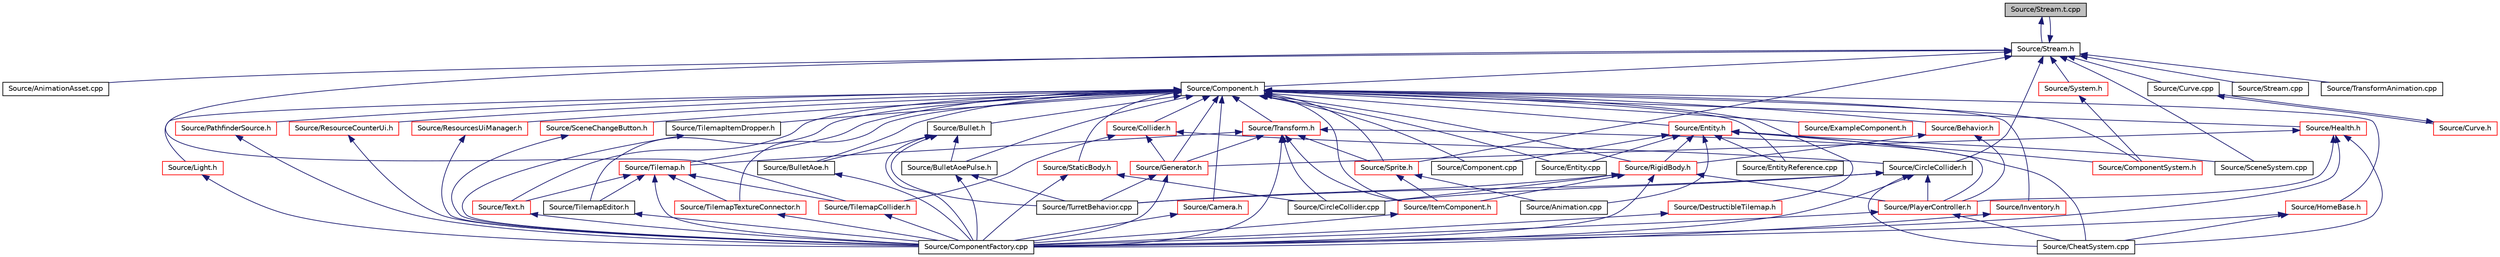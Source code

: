 digraph "Source/Stream.t.cpp"
{
 // LATEX_PDF_SIZE
  edge [fontname="Helvetica",fontsize="10",labelfontname="Helvetica",labelfontsize="10"];
  node [fontname="Helvetica",fontsize="10",shape=record];
  Node1 [label="Source/Stream.t.cpp",height=0.2,width=0.4,color="black", fillcolor="grey75", style="filled", fontcolor="black",tooltip="JSON File reading/writing."];
  Node1 -> Node2 [dir="back",color="midnightblue",fontsize="10",style="solid"];
  Node2 [label="Source/Stream.h",height=0.2,width=0.4,color="black", fillcolor="white", style="filled",URL="$Stream_8h.html",tooltip="JSON File reading/writing."];
  Node2 -> Node3 [dir="back",color="midnightblue",fontsize="10",style="solid"];
  Node3 [label="Source/AnimationAsset.cpp",height=0.2,width=0.4,color="black", fillcolor="white", style="filled",URL="$AnimationAsset_8cpp.html",tooltip="Asset that contains information about a spritesheet animation."];
  Node2 -> Node4 [dir="back",color="midnightblue",fontsize="10",style="solid"];
  Node4 [label="Source/CircleCollider.h",height=0.2,width=0.4,color="black", fillcolor="white", style="filled",URL="$CircleCollider_8h.html",tooltip="Circle-shaped collider."];
  Node4 -> Node5 [dir="back",color="midnightblue",fontsize="10",style="solid"];
  Node5 [label="Source/CheatSystem.cpp",height=0.2,width=0.4,color="black", fillcolor="white", style="filled",URL="$CheatSystem_8cpp.html",tooltip="CheatSystem Class definition."];
  Node4 -> Node6 [dir="back",color="midnightblue",fontsize="10",style="solid"];
  Node6 [label="Source/CircleCollider.cpp",height=0.2,width=0.4,color="black", fillcolor="white", style="filled",URL="$CircleCollider_8cpp.html",tooltip="Circle-shaped collider."];
  Node4 -> Node7 [dir="back",color="midnightblue",fontsize="10",style="solid"];
  Node7 [label="Source/ComponentFactory.cpp",height=0.2,width=0.4,color="black", fillcolor="white", style="filled",URL="$ComponentFactory_8cpp.html",tooltip="Definitions for the component factory class."];
  Node4 -> Node8 [dir="back",color="midnightblue",fontsize="10",style="solid"];
  Node8 [label="Source/PlayerController.h",height=0.2,width=0.4,color="red", fillcolor="white", style="filled",URL="$PlayerController_8h.html",tooltip="PlayerController Behaviour Class."];
  Node8 -> Node5 [dir="back",color="midnightblue",fontsize="10",style="solid"];
  Node8 -> Node7 [dir="back",color="midnightblue",fontsize="10",style="solid"];
  Node4 -> Node11 [dir="back",color="midnightblue",fontsize="10",style="solid"];
  Node11 [label="Source/TurretBehavior.cpp",height=0.2,width=0.4,color="black", fillcolor="white", style="filled",URL="$TurretBehavior_8cpp.html",tooltip="Behavior Compenent for Basic Turret"];
  Node2 -> Node12 [dir="back",color="midnightblue",fontsize="10",style="solid"];
  Node12 [label="Source/Component.h",height=0.2,width=0.4,color="black", fillcolor="white", style="filled",URL="$Component_8h.html",tooltip="Virtual component header."];
  Node12 -> Node13 [dir="back",color="midnightblue",fontsize="10",style="solid"];
  Node13 [label="Source/Behavior.h",height=0.2,width=0.4,color="red", fillcolor="white", style="filled",URL="$Behavior_8h.html",tooltip="Virtual behavior component header."];
  Node13 -> Node8 [dir="back",color="midnightblue",fontsize="10",style="solid"];
  Node13 -> Node57 [dir="back",color="midnightblue",fontsize="10",style="solid"];
  Node57 [label="Source/RigidBody.h",height=0.2,width=0.4,color="red", fillcolor="white", style="filled",URL="$RigidBody_8h_source.html",tooltip=" "];
  Node57 -> Node6 [dir="back",color="midnightblue",fontsize="10",style="solid"];
  Node57 -> Node7 [dir="back",color="midnightblue",fontsize="10",style="solid"];
  Node57 -> Node68 [dir="back",color="midnightblue",fontsize="10",style="solid"];
  Node68 [label="Source/ItemComponent.h",height=0.2,width=0.4,color="red", fillcolor="white", style="filled",URL="$ItemComponent_8h.html",tooltip="Item in the world that can be picked up."];
  Node68 -> Node7 [dir="back",color="midnightblue",fontsize="10",style="solid"];
  Node57 -> Node8 [dir="back",color="midnightblue",fontsize="10",style="solid"];
  Node57 -> Node11 [dir="back",color="midnightblue",fontsize="10",style="solid"];
  Node12 -> Node72 [dir="back",color="midnightblue",fontsize="10",style="solid"];
  Node72 [label="Source/Bullet.h",height=0.2,width=0.4,color="black", fillcolor="white", style="filled",URL="$Bullet_8h_source.html",tooltip=" "];
  Node72 -> Node73 [dir="back",color="midnightblue",fontsize="10",style="solid"];
  Node73 [label="Source/BulletAoe.h",height=0.2,width=0.4,color="black", fillcolor="white", style="filled",URL="$BulletAoe_8h_source.html",tooltip=" "];
  Node73 -> Node7 [dir="back",color="midnightblue",fontsize="10",style="solid"];
  Node72 -> Node74 [dir="back",color="midnightblue",fontsize="10",style="solid"];
  Node74 [label="Source/BulletAoePulse.h",height=0.2,width=0.4,color="black", fillcolor="white", style="filled",URL="$BulletAoePulse_8h_source.html",tooltip=" "];
  Node74 -> Node7 [dir="back",color="midnightblue",fontsize="10",style="solid"];
  Node74 -> Node11 [dir="back",color="midnightblue",fontsize="10",style="solid"];
  Node72 -> Node7 [dir="back",color="midnightblue",fontsize="10",style="solid"];
  Node72 -> Node11 [dir="back",color="midnightblue",fontsize="10",style="solid"];
  Node12 -> Node73 [dir="back",color="midnightblue",fontsize="10",style="solid"];
  Node12 -> Node74 [dir="back",color="midnightblue",fontsize="10",style="solid"];
  Node12 -> Node75 [dir="back",color="midnightblue",fontsize="10",style="solid"];
  Node75 [label="Source/Camera.h",height=0.2,width=0.4,color="red", fillcolor="white", style="filled",URL="$Camera_8h.html",tooltip="Camera component for rendering."];
  Node75 -> Node7 [dir="back",color="midnightblue",fontsize="10",style="solid"];
  Node12 -> Node86 [dir="back",color="midnightblue",fontsize="10",style="solid"];
  Node86 [label="Source/Collider.h",height=0.2,width=0.4,color="red", fillcolor="white", style="filled",URL="$Collider_8h.html",tooltip="Base component for detecting collisions."];
  Node86 -> Node4 [dir="back",color="midnightblue",fontsize="10",style="solid"];
  Node86 -> Node25 [dir="back",color="midnightblue",fontsize="10",style="solid"];
  Node25 [label="Source/Generator.h",height=0.2,width=0.4,color="red", fillcolor="white", style="filled",URL="$Generator_8h_source.html",tooltip=" "];
  Node25 -> Node7 [dir="back",color="midnightblue",fontsize="10",style="solid"];
  Node25 -> Node11 [dir="back",color="midnightblue",fontsize="10",style="solid"];
  Node86 -> Node87 [dir="back",color="midnightblue",fontsize="10",style="solid"];
  Node87 [label="Source/TilemapCollider.h",height=0.2,width=0.4,color="red", fillcolor="white", style="filled",URL="$TilemapCollider_8h.html",tooltip="tilemap collider"];
  Node87 -> Node7 [dir="back",color="midnightblue",fontsize="10",style="solid"];
  Node12 -> Node88 [dir="back",color="midnightblue",fontsize="10",style="solid"];
  Node88 [label="Source/Component.cpp",height=0.2,width=0.4,color="black", fillcolor="white", style="filled",URL="$Component_8cpp.html",tooltip="Virtual component header."];
  Node12 -> Node89 [dir="back",color="midnightblue",fontsize="10",style="solid"];
  Node89 [label="Source/ComponentSystem.h",height=0.2,width=0.4,color="red", fillcolor="white", style="filled",URL="$ComponentSystem_8h.html",tooltip="System that keeps track of a specific kind of Component."];
  Node12 -> Node97 [dir="back",color="midnightblue",fontsize="10",style="solid"];
  Node97 [label="Source/DestructibleTilemap.h",height=0.2,width=0.4,color="red", fillcolor="white", style="filled",URL="$DestructibleTilemap_8h.html",tooltip="Component responsible for handling the breaking of tiles with varrying strengths."];
  Node97 -> Node7 [dir="back",color="midnightblue",fontsize="10",style="solid"];
  Node12 -> Node93 [dir="back",color="midnightblue",fontsize="10",style="solid"];
  Node93 [label="Source/Entity.cpp",height=0.2,width=0.4,color="black", fillcolor="white", style="filled",URL="$Entity_8cpp.html",tooltip="Function definitions for the Entity class."];
  Node12 -> Node98 [dir="back",color="midnightblue",fontsize="10",style="solid"];
  Node98 [label="Source/Entity.h",height=0.2,width=0.4,color="red", fillcolor="white", style="filled",URL="$Entity_8h.html",tooltip="Entity class which holds Components."];
  Node98 -> Node15 [dir="back",color="midnightblue",fontsize="10",style="solid"];
  Node15 [label="Source/Animation.cpp",height=0.2,width=0.4,color="black", fillcolor="white", style="filled",URL="$Animation_8cpp.html",tooltip="animation component implimentation"];
  Node98 -> Node5 [dir="back",color="midnightblue",fontsize="10",style="solid"];
  Node98 -> Node88 [dir="back",color="midnightblue",fontsize="10",style="solid"];
  Node98 -> Node89 [dir="back",color="midnightblue",fontsize="10",style="solid"];
  Node98 -> Node93 [dir="back",color="midnightblue",fontsize="10",style="solid"];
  Node98 -> Node127 [dir="back",color="midnightblue",fontsize="10",style="solid"];
  Node127 [label="Source/EntityReference.cpp",height=0.2,width=0.4,color="black", fillcolor="white", style="filled",URL="$EntityReference_8cpp.html",tooltip="a reference to an Entity in the scene"];
  Node98 -> Node57 [dir="back",color="midnightblue",fontsize="10",style="solid"];
  Node98 -> Node123 [dir="back",color="midnightblue",fontsize="10",style="solid"];
  Node123 [label="Source/SceneSystem.cpp",height=0.2,width=0.4,color="black", fillcolor="white", style="filled",URL="$SceneSystem_8cpp.html",tooltip="handles the process of resetting and changing scenes"];
  Node12 -> Node127 [dir="back",color="midnightblue",fontsize="10",style="solid"];
  Node12 -> Node134 [dir="back",color="midnightblue",fontsize="10",style="solid"];
  Node134 [label="Source/ExampleComponent.h",height=0.2,width=0.4,color="red", fillcolor="white", style="filled",URL="$ExampleComponent_8h.html",tooltip="DESCRIPTION HERE."];
  Node12 -> Node25 [dir="back",color="midnightblue",fontsize="10",style="solid"];
  Node12 -> Node136 [dir="back",color="midnightblue",fontsize="10",style="solid"];
  Node136 [label="Source/Health.h",height=0.2,width=0.4,color="red", fillcolor="white", style="filled",URL="$Health_8h_source.html",tooltip=" "];
  Node136 -> Node5 [dir="back",color="midnightblue",fontsize="10",style="solid"];
  Node136 -> Node7 [dir="back",color="midnightblue",fontsize="10",style="solid"];
  Node136 -> Node25 [dir="back",color="midnightblue",fontsize="10",style="solid"];
  Node136 -> Node8 [dir="back",color="midnightblue",fontsize="10",style="solid"];
  Node12 -> Node137 [dir="back",color="midnightblue",fontsize="10",style="solid"];
  Node137 [label="Source/HomeBase.h",height=0.2,width=0.4,color="red", fillcolor="white", style="filled",URL="$HomeBase_8h_source.html",tooltip=" "];
  Node137 -> Node5 [dir="back",color="midnightblue",fontsize="10",style="solid"];
  Node137 -> Node7 [dir="back",color="midnightblue",fontsize="10",style="solid"];
  Node12 -> Node138 [dir="back",color="midnightblue",fontsize="10",style="solid"];
  Node138 [label="Source/Inventory.h",height=0.2,width=0.4,color="red", fillcolor="white", style="filled",URL="$Inventory_8h.html",tooltip="Inventory component that stores items."];
  Node138 -> Node7 [dir="back",color="midnightblue",fontsize="10",style="solid"];
  Node12 -> Node68 [dir="back",color="midnightblue",fontsize="10",style="solid"];
  Node12 -> Node139 [dir="back",color="midnightblue",fontsize="10",style="solid"];
  Node139 [label="Source/Light.h",height=0.2,width=0.4,color="red", fillcolor="white", style="filled",URL="$Light_8h.html",tooltip="Light source component. It shines."];
  Node139 -> Node7 [dir="back",color="midnightblue",fontsize="10",style="solid"];
  Node12 -> Node140 [dir="back",color="midnightblue",fontsize="10",style="solid"];
  Node140 [label="Source/PathfinderSource.h",height=0.2,width=0.4,color="red", fillcolor="white", style="filled",URL="$PathfinderSource_8h.html",tooltip="Defines parent entity as the map for pathfinding."];
  Node140 -> Node7 [dir="back",color="midnightblue",fontsize="10",style="solid"];
  Node12 -> Node141 [dir="back",color="midnightblue",fontsize="10",style="solid"];
  Node141 [label="Source/ResourceCounterUi.h",height=0.2,width=0.4,color="red", fillcolor="white", style="filled",URL="$ResourceCounterUi_8h.html",tooltip="Ui Component that displays a resource sprite and a count."];
  Node141 -> Node7 [dir="back",color="midnightblue",fontsize="10",style="solid"];
  Node12 -> Node103 [dir="back",color="midnightblue",fontsize="10",style="solid"];
  Node103 [label="Source/ResourcesUiManager.h",height=0.2,width=0.4,color="red", fillcolor="white", style="filled",URL="$ResourcesUiManager_8h.html",tooltip="Component that manages the UI for displaying what resources a player currently has."];
  Node103 -> Node7 [dir="back",color="midnightblue",fontsize="10",style="solid"];
  Node12 -> Node57 [dir="back",color="midnightblue",fontsize="10",style="solid"];
  Node12 -> Node142 [dir="back",color="midnightblue",fontsize="10",style="solid"];
  Node142 [label="Source/SceneChangeButton.h",height=0.2,width=0.4,color="red", fillcolor="white", style="filled",URL="$SceneChangeButton_8h.html",tooltip="Component that changes the scene when clicked."];
  Node142 -> Node7 [dir="back",color="midnightblue",fontsize="10",style="solid"];
  Node12 -> Node104 [dir="back",color="midnightblue",fontsize="10",style="solid"];
  Node104 [label="Source/Sprite.h",height=0.2,width=0.4,color="red", fillcolor="white", style="filled",URL="$Sprite_8h_source.html",tooltip=" "];
  Node104 -> Node15 [dir="back",color="midnightblue",fontsize="10",style="solid"];
  Node104 -> Node68 [dir="back",color="midnightblue",fontsize="10",style="solid"];
  Node12 -> Node143 [dir="back",color="midnightblue",fontsize="10",style="solid"];
  Node143 [label="Source/StaticBody.h",height=0.2,width=0.4,color="red", fillcolor="white", style="filled",URL="$StaticBody_8h.html",tooltip="pysics body which can be collided with and does not move"];
  Node143 -> Node6 [dir="back",color="midnightblue",fontsize="10",style="solid"];
  Node143 -> Node7 [dir="back",color="midnightblue",fontsize="10",style="solid"];
  Node12 -> Node131 [dir="back",color="midnightblue",fontsize="10",style="solid"];
  Node131 [label="Source/Text.h",height=0.2,width=0.4,color="red", fillcolor="white", style="filled",URL="$Text_8h.html",tooltip="Component that makes use of Tilemap to draw text."];
  Node131 -> Node7 [dir="back",color="midnightblue",fontsize="10",style="solid"];
  Node12 -> Node130 [dir="back",color="midnightblue",fontsize="10",style="solid"];
  Node130 [label="Source/Tilemap.h",height=0.2,width=0.4,color="red", fillcolor="white", style="filled",URL="$Tilemap_8h.html",tooltip="Tilemap component - loads and manages a tilemap array."];
  Node130 -> Node7 [dir="back",color="midnightblue",fontsize="10",style="solid"];
  Node130 -> Node131 [dir="back",color="midnightblue",fontsize="10",style="solid"];
  Node130 -> Node87 [dir="back",color="midnightblue",fontsize="10",style="solid"];
  Node130 -> Node111 [dir="back",color="midnightblue",fontsize="10",style="solid"];
  Node111 [label="Source/TilemapEditor.h",height=0.2,width=0.4,color="black", fillcolor="white", style="filled",URL="$TilemapEditor_8h.html",tooltip="Component that allows direct editing of a Tilemap."];
  Node111 -> Node7 [dir="back",color="midnightblue",fontsize="10",style="solid"];
  Node130 -> Node133 [dir="back",color="midnightblue",fontsize="10",style="solid"];
  Node133 [label="Source/TilemapTextureConnector.h",height=0.2,width=0.4,color="red", fillcolor="white", style="filled",URL="$TilemapTextureConnector_8h.html",tooltip="Component that uses a parent 'source' tilemap to update a child tilemap with connected textures."];
  Node133 -> Node7 [dir="back",color="midnightblue",fontsize="10",style="solid"];
  Node12 -> Node111 [dir="back",color="midnightblue",fontsize="10",style="solid"];
  Node12 -> Node112 [dir="back",color="midnightblue",fontsize="10",style="solid"];
  Node112 [label="Source/TilemapItemDropper.h",height=0.2,width=0.4,color="black", fillcolor="white", style="filled",URL="$TilemapItemDropper_8h.html",tooltip="Drops an item whenever a tile is broken."];
  Node112 -> Node7 [dir="back",color="midnightblue",fontsize="10",style="solid"];
  Node12 -> Node133 [dir="back",color="midnightblue",fontsize="10",style="solid"];
  Node12 -> Node145 [dir="back",color="midnightblue",fontsize="10",style="solid"];
  Node145 [label="Source/Transform.h",height=0.2,width=0.4,color="red", fillcolor="white", style="filled",URL="$Transform_8h.html",tooltip="Transform."];
  Node145 -> Node6 [dir="back",color="midnightblue",fontsize="10",style="solid"];
  Node145 -> Node7 [dir="back",color="midnightblue",fontsize="10",style="solid"];
  Node145 -> Node25 [dir="back",color="midnightblue",fontsize="10",style="solid"];
  Node145 -> Node68 [dir="back",color="midnightblue",fontsize="10",style="solid"];
  Node145 -> Node8 [dir="back",color="midnightblue",fontsize="10",style="solid"];
  Node145 -> Node104 [dir="back",color="midnightblue",fontsize="10",style="solid"];
  Node145 -> Node130 [dir="back",color="midnightblue",fontsize="10",style="solid"];
  Node2 -> Node150 [dir="back",color="midnightblue",fontsize="10",style="solid"];
  Node150 [label="Source/Curve.cpp",height=0.2,width=0.4,color="black", fillcolor="white", style="filled",URL="$Curve_8cpp.html",tooltip="class for interpolating between sequences of values"];
  Node150 -> Node151 [dir="back",color="midnightblue",fontsize="10",style="solid"];
  Node151 [label="Source/Curve.h",height=0.2,width=0.4,color="red", fillcolor="white", style="filled",URL="$Curve_8h.html",tooltip="class for interpolating between sequences of values"];
  Node151 -> Node150 [dir="back",color="midnightblue",fontsize="10",style="solid"];
  Node2 -> Node123 [dir="back",color="midnightblue",fontsize="10",style="solid"];
  Node2 -> Node104 [dir="back",color="midnightblue",fontsize="10",style="solid"];
  Node2 -> Node154 [dir="back",color="midnightblue",fontsize="10",style="solid"];
  Node154 [label="Source/Stream.cpp",height=0.2,width=0.4,color="black", fillcolor="white", style="filled",URL="$Stream_8cpp.html",tooltip="JSON File reading/writing."];
  Node2 -> Node1 [dir="back",color="midnightblue",fontsize="10",style="solid"];
  Node2 -> Node155 [dir="back",color="midnightblue",fontsize="10",style="solid"];
  Node155 [label="Source/System.h",height=0.2,width=0.4,color="red", fillcolor="white", style="filled",URL="$System_8h.html",tooltip="Base class for all Systems."];
  Node155 -> Node89 [dir="back",color="midnightblue",fontsize="10",style="solid"];
  Node2 -> Node87 [dir="back",color="midnightblue",fontsize="10",style="solid"];
  Node2 -> Node153 [dir="back",color="midnightblue",fontsize="10",style="solid"];
  Node153 [label="Source/TransformAnimation.cpp",height=0.2,width=0.4,color="black", fillcolor="white", style="filled",URL="$TransformAnimation_8cpp.html",tooltip="Asset that animates a Transform with Curves."];
}
